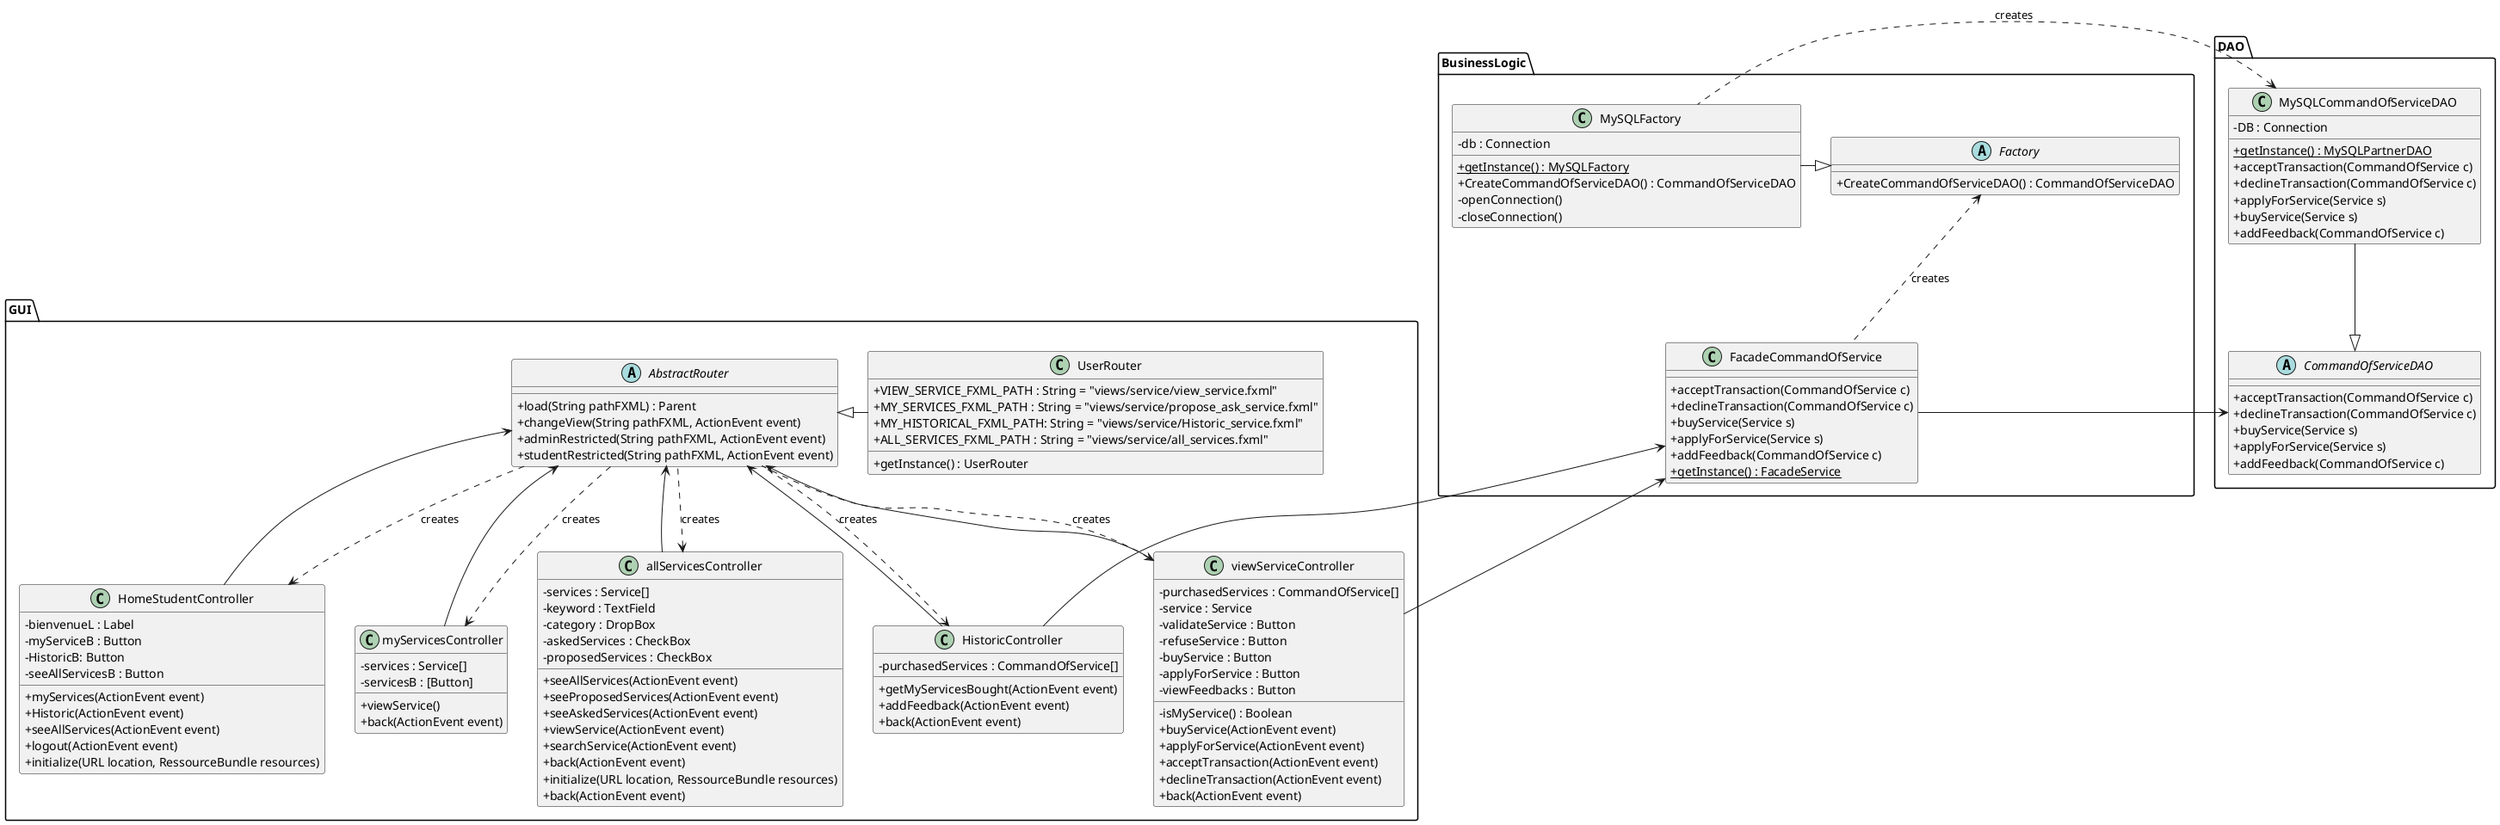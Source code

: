@startuml

@startuml
skinparam classAttributeIconSize 0

package GUI{
    abstract class AbstractRouter{
        + load(String pathFXML) : Parent
        + changeView(String pathFXML, ActionEvent event)
        + adminRestricted(String pathFXML, ActionEvent event)
        + studentRestricted(String pathFXML, ActionEvent event)
    }

    class HomeStudentController{
            - bienvenueL : Label
            - myServiceB : Button
            - HistoricB: Button
            - seeAllServicesB : Button
            + myServices(ActionEvent event)
            + Historic(ActionEvent event)
            + seeAllServices(ActionEvent event)
            + logout(ActionEvent event)
            + initialize(URL location, RessourceBundle resources)
    }

    class myServicesController{
        - services : Service[]
        - servicesB : [Button]
        + viewService()
        + back(ActionEvent event)
    }

    class HistoricController{
            - purchasedServices : CommandOfService[]
            + getMyServicesBought(ActionEvent event)
            + addFeedback(ActionEvent event)
            + back(ActionEvent event)
     }

    class viewServiceController{
        - purchasedServices : CommandOfService[]
        - service : Service
        - validateService : Button
        - refuseService : Button
        - buyService : Button
        - applyForService : Button
        - viewFeedbacks : Button
        - isMyService() : Boolean
        + buyService(ActionEvent event)
        + applyForService(ActionEvent event)
        + acceptTransaction(ActionEvent event)
        + declineTransaction(ActionEvent event)
        + back(ActionEvent event)
    }



    class allServicesController{
            - services : Service[]
            - keyword : TextField
            - category : DropBox
            - askedServices : CheckBox
            - proposedServices : CheckBox

            + seeAllServices(ActionEvent event)
            + seeProposedServices(ActionEvent event)
            + seeAskedServices(ActionEvent event)
            + viewService(ActionEvent event)
            + searchService(ActionEvent event)
            + back(ActionEvent event)
            + initialize(URL location, RessourceBundle resources)
            + back(ActionEvent event)
        }


    class UserRouter{
        + VIEW_SERVICE_FXML_PATH : String = "views/service/view_service.fxml"
        + MY_SERVICES_FXML_PATH : String = "views/service/propose_ask_service.fxml"
        + MY_HISTORICAL_FXML_PATH: String = "views/service/Historic_service.fxml"
        + ALL_SERVICES_FXML_PATH : String = "views/service/all_services.fxml"
        + getInstance() : UserRouter
    }

    AbstractRouter <|-right- UserRouter


    AbstractRouter <-- HomeStudentController
    AbstractRouter <-- allServicesController
    AbstractRouter <-- viewServiceController
    AbstractRouter <-- myServicesController
    AbstractRouter <-- HistoricController

    allServicesController <.. AbstractRouter : creates
    HomeStudentController <.. AbstractRouter : creates
    myServicesController <.. AbstractRouter : creates
    viewServiceController <.. AbstractRouter : creates
    HistoricController <.. AbstractRouter : creates


}


package BusinessLogic{
    class FacadeCommandOfService{

        + acceptTransaction(CommandOfService c)
        + declineTransaction(CommandOfService c)
        + buyService(Service s)
        + applyForService(Service s)
        + addFeedback(CommandOfService c)
        + {static} getInstance() : FacadeService
        ' User is provided by session '
    }

    abstract class Factory{
        + CreateCommandOfServiceDAO() : CommandOfServiceDAO
    }
    class MySQLFactory{
        - db : Connection
        + {static} getInstance() : MySQLFactory
        + CreateCommandOfServiceDAO() : CommandOfServiceDAO
        - openConnection()
        - closeConnection()
    }

    Factory <.. FacadeCommandOfService : creates
    Factory <|-left- MySQLFactory

    FacadeCommandOfService <-down- viewServiceController
    FacadeCommandOfService <-down- HistoricController

}

package DAO{

    abstract class CommandOfServiceDAO{

        + acceptTransaction(CommandOfService c)
        + declineTransaction(CommandOfService c)
        + buyService(Service s)
        + applyForService(Service s)
        + addFeedback(CommandOfService c)

    }

    class MySQLCommandOfServiceDAO{
        - DB : Connection
        + {static} getInstance() : MySQLPartnerDAO
        + acceptTransaction(CommandOfService c)
        + declineTransaction(CommandOfService c)
        + applyForService(Service s)
        + buyService(Service s)
        + addFeedback(CommandOfService c)

    }

    MySQLCommandOfServiceDAO --|> CommandOfServiceDAO
    MySQLCommandOfServiceDAO <.right. MySQLFactory : creates

    CommandOfServiceDAO <-right- FacadeCommandOfService


}



@enduml